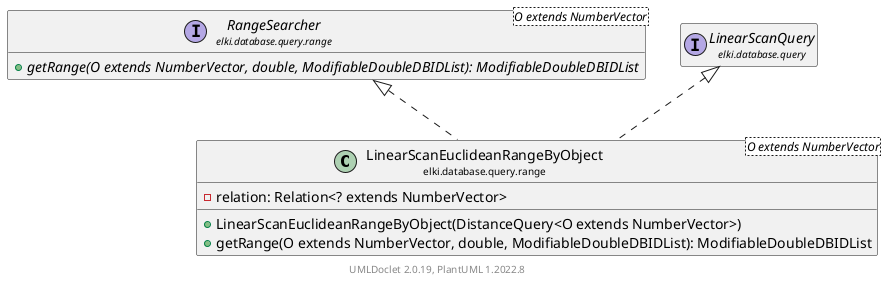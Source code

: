 @startuml
    remove .*\.(Instance|Par|Parameterizer|Factory)$
    set namespaceSeparator none
    hide empty fields
    hide empty methods

    class "<size:14>LinearScanEuclideanRangeByObject\n<size:10>elki.database.query.range" as elki.database.query.range.LinearScanEuclideanRangeByObject<O extends NumberVector> [[LinearScanEuclideanRangeByObject.html]] {
        -relation: Relation<? extends NumberVector>
        +LinearScanEuclideanRangeByObject(DistanceQuery<O extends NumberVector>)
        +getRange(O extends NumberVector, double, ModifiableDoubleDBIDList): ModifiableDoubleDBIDList
    }

    interface "<size:14>RangeSearcher\n<size:10>elki.database.query.range" as elki.database.query.range.RangeSearcher<O extends NumberVector> [[RangeSearcher.html]] {
        {abstract} +getRange(O extends NumberVector, double, ModifiableDoubleDBIDList): ModifiableDoubleDBIDList
    }
    interface "<size:14>LinearScanQuery\n<size:10>elki.database.query" as elki.database.query.LinearScanQuery [[../LinearScanQuery.html]]

    elki.database.query.range.RangeSearcher <|.. elki.database.query.range.LinearScanEuclideanRangeByObject
    elki.database.query.LinearScanQuery <|.. elki.database.query.range.LinearScanEuclideanRangeByObject

    center footer UMLDoclet 2.0.19, PlantUML 1.2022.8
@enduml
